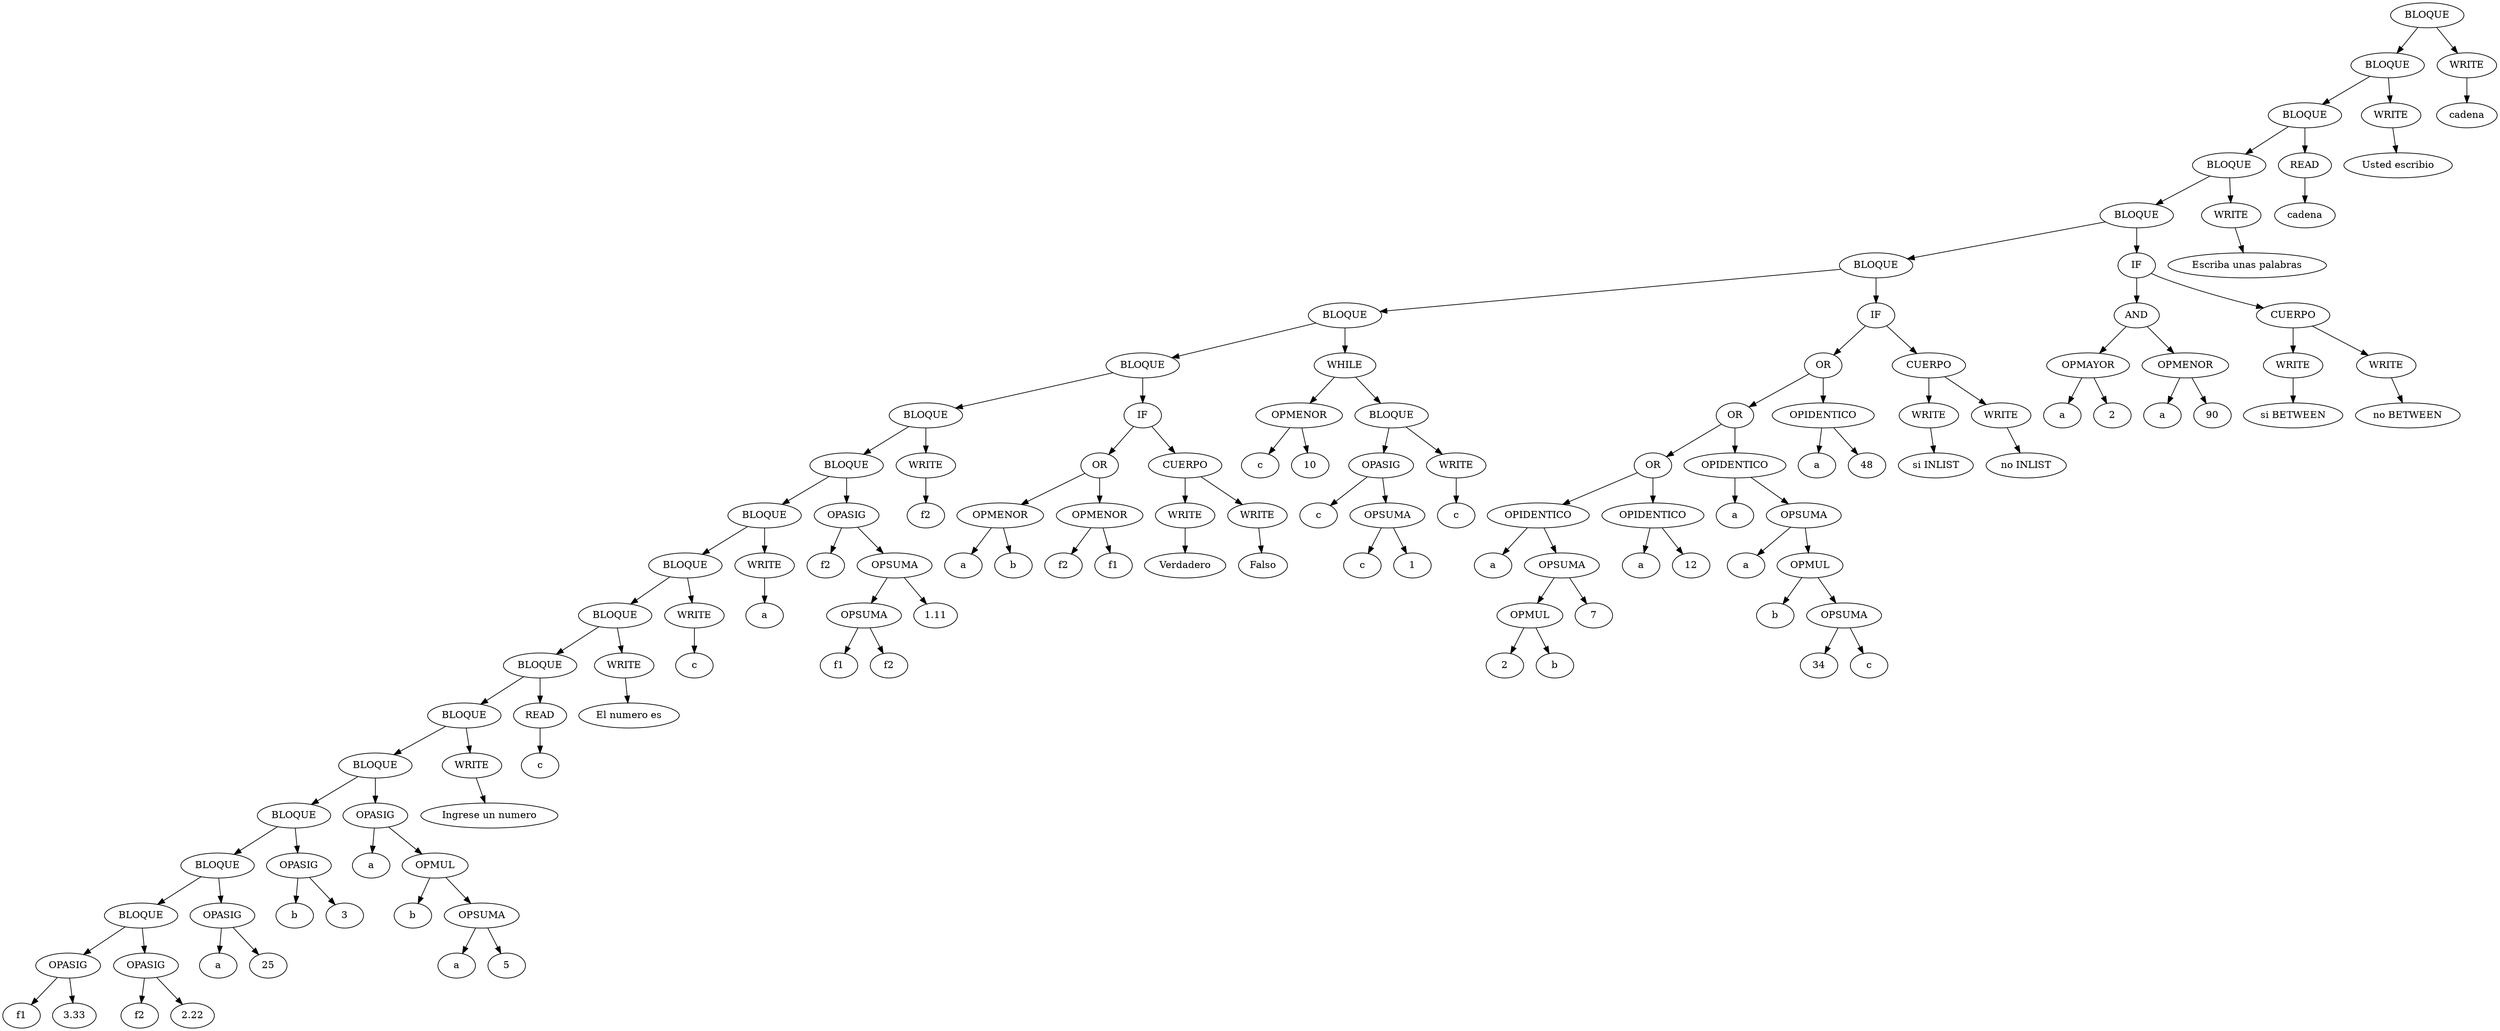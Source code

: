 digraph BST {
x0 [label=<BLOQUE>];
x1 [label=<BLOQUE>];
x0 -> x1;
x3 [label=<BLOQUE>];
x1 -> x3;
x7 [label=<BLOQUE>];
x3 -> x7;
x15 [label=<BLOQUE>];
x7 -> x15;
x31 [label=<BLOQUE>];
x15 -> x31;
x63 [label=<BLOQUE>];
x31 -> x63;
x127 [label=<BLOQUE>];
x63 -> x127;
x255 [label=<BLOQUE>];
x127 -> x255;
x511 [label=<BLOQUE>];
x255 -> x511;
x1023 [label=<BLOQUE>];
x511 -> x1023;
x2047 [label=<BLOQUE>];
x1023 -> x2047;
x4095 [label=<BLOQUE>];
x2047 -> x4095;
x8191 [label=<BLOQUE>];
x4095 -> x8191;
x16383 [label=<BLOQUE>];
x8191 -> x16383;
x32767 [label=<BLOQUE>];
x16383 -> x32767;
x65535 [label=<BLOQUE>];
x32767 -> x65535;
x131071 [label=<BLOQUE>];
x65535 -> x131071;
x262143 [label=<BLOQUE>];
x131071 -> x262143;
x524287 [label=<OPASIG>];
x262143 -> x524287;
x1048575 [label=<f1>];
x524287 -> x1048575;
x1048576 [label=<3.33>];
x524287 -> x1048576;
x524288 [label=<OPASIG>];
x262143 -> x524288;
x1048577 [label=<f2>];
x524288 -> x1048577;
x1048578 [label=<2.22>];
x524288 -> x1048578;
x262144 [label=<OPASIG>];
x131071 -> x262144;
x524289 [label=<a>];
x262144 -> x524289;
x524290 [label=<25>];
x262144 -> x524290;
x131072 [label=<OPASIG>];
x65535 -> x131072;
x262145 [label=<b>];
x131072 -> x262145;
x262146 [label=<3>];
x131072 -> x262146;
x65536 [label=<OPASIG>];
x32767 -> x65536;
x131073 [label=<a>];
x65536 -> x131073;
x131074 [label=<OPMUL>];
x65536 -> x131074;
x262149 [label=<b>];
x131074 -> x262149;
x262150 [label=<OPSUMA>];
x131074 -> x262150;
x524301 [label=<a>];
x262150 -> x524301;
x524302 [label=<5>];
x262150 -> x524302;
x32768 [label=<WRITE>];
x16383 -> x32768;
x65537 [label=<Ingrese un numero>];
x32768 -> x65537;
x16384 [label=<READ>];
x8191 -> x16384;
x32769 [label=<c>];
x16384 -> x32769;
x8192 [label=<WRITE>];
x4095 -> x8192;
x16385 [label=<El numero es>];
x8192 -> x16385;
x4096 [label=<WRITE>];
x2047 -> x4096;
x8193 [label=<c>];
x4096 -> x8193;
x2048 [label=<WRITE>];
x1023 -> x2048;
x4097 [label=<a>];
x2048 -> x4097;
x1024 [label=<OPASIG>];
x511 -> x1024;
x2049 [label=<f2>];
x1024 -> x2049;
x2050 [label=<OPSUMA>];
x1024 -> x2050;
x4101 [label=<OPSUMA>];
x2050 -> x4101;
x8203 [label=<f1>];
x4101 -> x8203;
x8204 [label=<f2>];
x4101 -> x8204;
x4102 [label=<1.11>];
x2050 -> x4102;
x512 [label=<WRITE>];
x255 -> x512;
x1025 [label=<f2>];
x512 -> x1025;
x256 [label=<IF>];
x127 -> x256;
x513 [label=<OR>];
x256 -> x513;
x1027 [label=<OPMENOR>];
x513 -> x1027;
x2055 [label=<a>];
x1027 -> x2055;
x2056 [label=<b>];
x1027 -> x2056;
x1028 [label=<OPMENOR>];
x513 -> x1028;
x2057 [label=<f2>];
x1028 -> x2057;
x2058 [label=<f1>];
x1028 -> x2058;
x514 [label=<CUERPO>];
x256 -> x514;
x1029 [label=<WRITE>];
x514 -> x1029;
x2059 [label=<Verdadero>];
x1029 -> x2059;
x1030 [label=<WRITE>];
x514 -> x1030;
x2061 [label=<Falso>];
x1030 -> x2061;
x128 [label=<WHILE>];
x63 -> x128;
x257 [label=<OPMENOR>];
x128 -> x257;
x515 [label=<c>];
x257 -> x515;
x516 [label=<10>];
x257 -> x516;
x258 [label=<BLOQUE>];
x128 -> x258;
x517 [label=<OPASIG>];
x258 -> x517;
x1035 [label=<c>];
x517 -> x1035;
x1036 [label=<OPSUMA>];
x517 -> x1036;
x2073 [label=<c>];
x1036 -> x2073;
x2074 [label=<1>];
x1036 -> x2074;
x518 [label=<WRITE>];
x258 -> x518;
x1037 [label=<c>];
x518 -> x1037;
x64 [label=<IF>];
x31 -> x64;
x129 [label=<OR>];
x64 -> x129;
x259 [label=<OR>];
x129 -> x259;
x519 [label=<OR>];
x259 -> x519;
x1039 [label=<OPIDENTICO>];
x519 -> x1039;
x2079 [label=<a>];
x1039 -> x2079;
x2080 [label=<OPSUMA>];
x1039 -> x2080;
x4161 [label=<OPMUL>];
x2080 -> x4161;
x8323 [label=<2>];
x4161 -> x8323;
x8324 [label=<b>];
x4161 -> x8324;
x4162 [label=<7>];
x2080 -> x4162;
x1040 [label=<OPIDENTICO>];
x519 -> x1040;
x2081 [label=<a>];
x1040 -> x2081;
x2082 [label=<12>];
x1040 -> x2082;
x520 [label=<OPIDENTICO>];
x259 -> x520;
x1041 [label=<a>];
x520 -> x1041;
x1042 [label=<OPSUMA>];
x520 -> x1042;
x2085 [label=<a>];
x1042 -> x2085;
x2086 [label=<OPMUL>];
x1042 -> x2086;
x4173 [label=<b>];
x2086 -> x4173;
x4174 [label=<OPSUMA>];
x2086 -> x4174;
x8349 [label=<34>];
x4174 -> x8349;
x8350 [label=<c>];
x4174 -> x8350;
x260 [label=<OPIDENTICO>];
x129 -> x260;
x521 [label=<a>];
x260 -> x521;
x522 [label=<48>];
x260 -> x522;
x130 [label=<CUERPO>];
x64 -> x130;
x261 [label=<WRITE>];
x130 -> x261;
x523 [label=<si INLIST>];
x261 -> x523;
x262 [label=<WRITE>];
x130 -> x262;
x525 [label=<no INLIST>];
x262 -> x525;
x32 [label=<IF>];
x15 -> x32;
x65 [label=<AND>];
x32 -> x65;
x131 [label=<OPMAYOR>];
x65 -> x131;
x263 [label=<a>];
x131 -> x263;
x264 [label=<2>];
x131 -> x264;
x132 [label=<OPMENOR>];
x65 -> x132;
x265 [label=<a>];
x132 -> x265;
x266 [label=<90>];
x132 -> x266;
x66 [label=<CUERPO>];
x32 -> x66;
x133 [label=<WRITE>];
x66 -> x133;
x267 [label=<si BETWEEN>];
x133 -> x267;
x134 [label=<WRITE>];
x66 -> x134;
x269 [label=<no BETWEEN>];
x134 -> x269;
x16 [label=<WRITE>];
x7 -> x16;
x33 [label=<Escriba unas palabras>];
x16 -> x33;
x8 [label=<READ>];
x3 -> x8;
x17 [label=<cadena>];
x8 -> x17;
x4 [label=<WRITE>];
x1 -> x4;
x9 [label=<Usted escribio>];
x4 -> x9;
x2 [label=<WRITE>];
x0 -> x2;
x5 [label=<cadena>];
x2 -> x5;
}